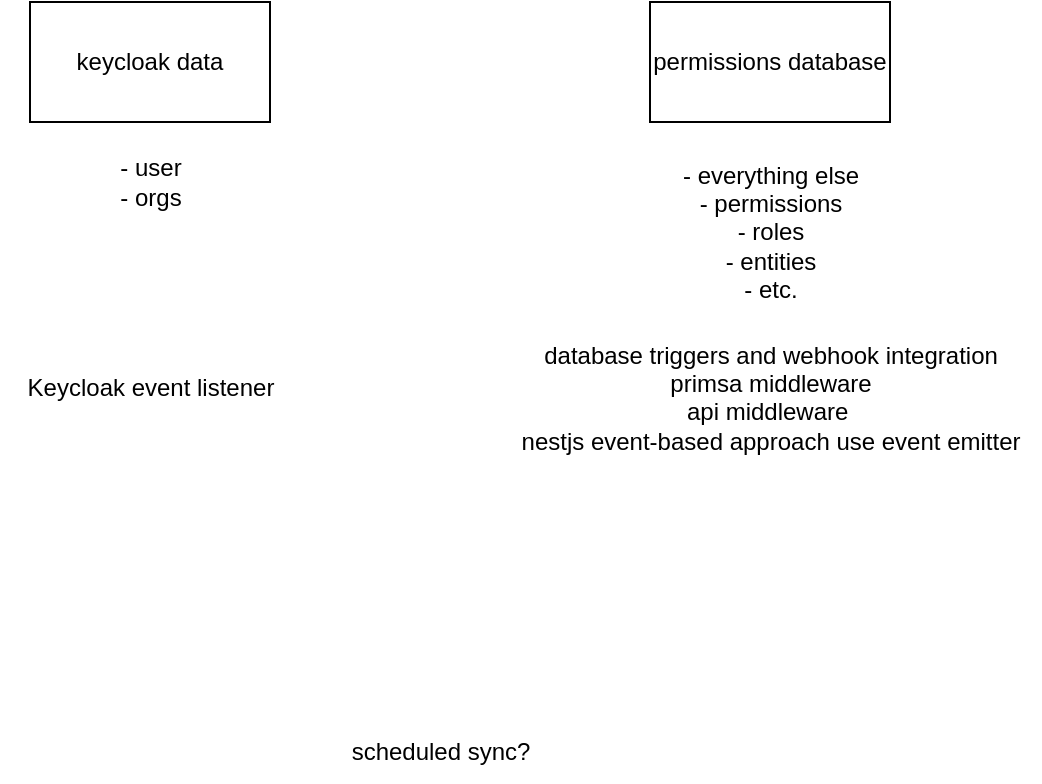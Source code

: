 <mxfile version="26.2.14">
  <diagram name="Page-1" id="5Ke0QUZCDBe-Ktb9wZkN">
    <mxGraphModel dx="1257" dy="655" grid="1" gridSize="10" guides="1" tooltips="1" connect="1" arrows="1" fold="1" page="1" pageScale="1" pageWidth="827" pageHeight="1169" math="0" shadow="0">
      <root>
        <mxCell id="0" />
        <mxCell id="1" parent="0" />
        <mxCell id="cUvdKsv-xoR603ZvNUyB-1" value="keycloak data" style="rounded=0;whiteSpace=wrap;html=1;" vertex="1" parent="1">
          <mxGeometry x="170" y="120" width="120" height="60" as="geometry" />
        </mxCell>
        <mxCell id="cUvdKsv-xoR603ZvNUyB-2" value="- user&lt;div&gt;- orgs&lt;/div&gt;" style="text;html=1;align=center;verticalAlign=middle;resizable=0;points=[];autosize=1;strokeColor=none;fillColor=none;" vertex="1" parent="1">
          <mxGeometry x="205" y="190" width="50" height="40" as="geometry" />
        </mxCell>
        <mxCell id="cUvdKsv-xoR603ZvNUyB-3" value="permissions database" style="rounded=0;whiteSpace=wrap;html=1;" vertex="1" parent="1">
          <mxGeometry x="480" y="120" width="120" height="60" as="geometry" />
        </mxCell>
        <mxCell id="cUvdKsv-xoR603ZvNUyB-4" value="- everything else&lt;div&gt;- permissions&lt;/div&gt;&lt;div&gt;- roles&lt;/div&gt;&lt;div&gt;- entities&lt;/div&gt;&lt;div&gt;- etc.&lt;/div&gt;" style="text;html=1;align=center;verticalAlign=middle;resizable=0;points=[];autosize=1;strokeColor=none;fillColor=none;" vertex="1" parent="1">
          <mxGeometry x="485" y="190" width="110" height="90" as="geometry" />
        </mxCell>
        <mxCell id="cUvdKsv-xoR603ZvNUyB-6" value="Keycloak event listener&lt;div&gt;&lt;br&gt;&lt;/div&gt;" style="text;html=1;align=center;verticalAlign=middle;resizable=0;points=[];autosize=1;strokeColor=none;fillColor=none;" vertex="1" parent="1">
          <mxGeometry x="155" y="300" width="150" height="40" as="geometry" />
        </mxCell>
        <mxCell id="cUvdKsv-xoR603ZvNUyB-7" value="database triggers and webhook integration&lt;div&gt;primsa middleware&lt;/div&gt;&lt;div&gt;&lt;div&gt;api middleware&amp;nbsp;&lt;/div&gt;&lt;div&gt;nestjs event-based approach use event emitter&lt;/div&gt;&lt;div&gt;&lt;div&gt;&lt;br&gt;&lt;/div&gt;&lt;/div&gt;&lt;/div&gt;" style="text;html=1;align=center;verticalAlign=middle;resizable=0;points=[];autosize=1;strokeColor=none;fillColor=none;" vertex="1" parent="1">
          <mxGeometry x="405" y="280" width="270" height="90" as="geometry" />
        </mxCell>
        <mxCell id="cUvdKsv-xoR603ZvNUyB-9" value="scheduled sync?" style="text;html=1;align=center;verticalAlign=middle;resizable=0;points=[];autosize=1;strokeColor=none;fillColor=none;" vertex="1" parent="1">
          <mxGeometry x="320" y="480" width="110" height="30" as="geometry" />
        </mxCell>
      </root>
    </mxGraphModel>
  </diagram>
</mxfile>
